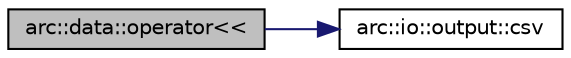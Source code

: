 digraph "arc::data::operator&lt;&lt;"
{
  bgcolor="transparent";
  edge [fontname="Helvetica",fontsize="10",labelfontname="Helvetica",labelfontsize="10"];
  node [fontname="Helvetica",fontsize="10",shape=record];
  rankdir="LR";
  Node0 [label="arc::data::operator\<\<",height=0.2,width=0.4,color="black", fillcolor="grey75", style="filled", fontcolor="black"];
  Node0 -> Node1 [color="midnightblue",fontsize="10",style="solid",fontname="Helvetica"];
  Node1 [label="arc::io::output::csv",height=0.2,width=0.4,color="black",URL="$namespacearc_1_1io_1_1output.html#a23f5d3f9df2dd704adb19fc0e3cae32f"];
}
